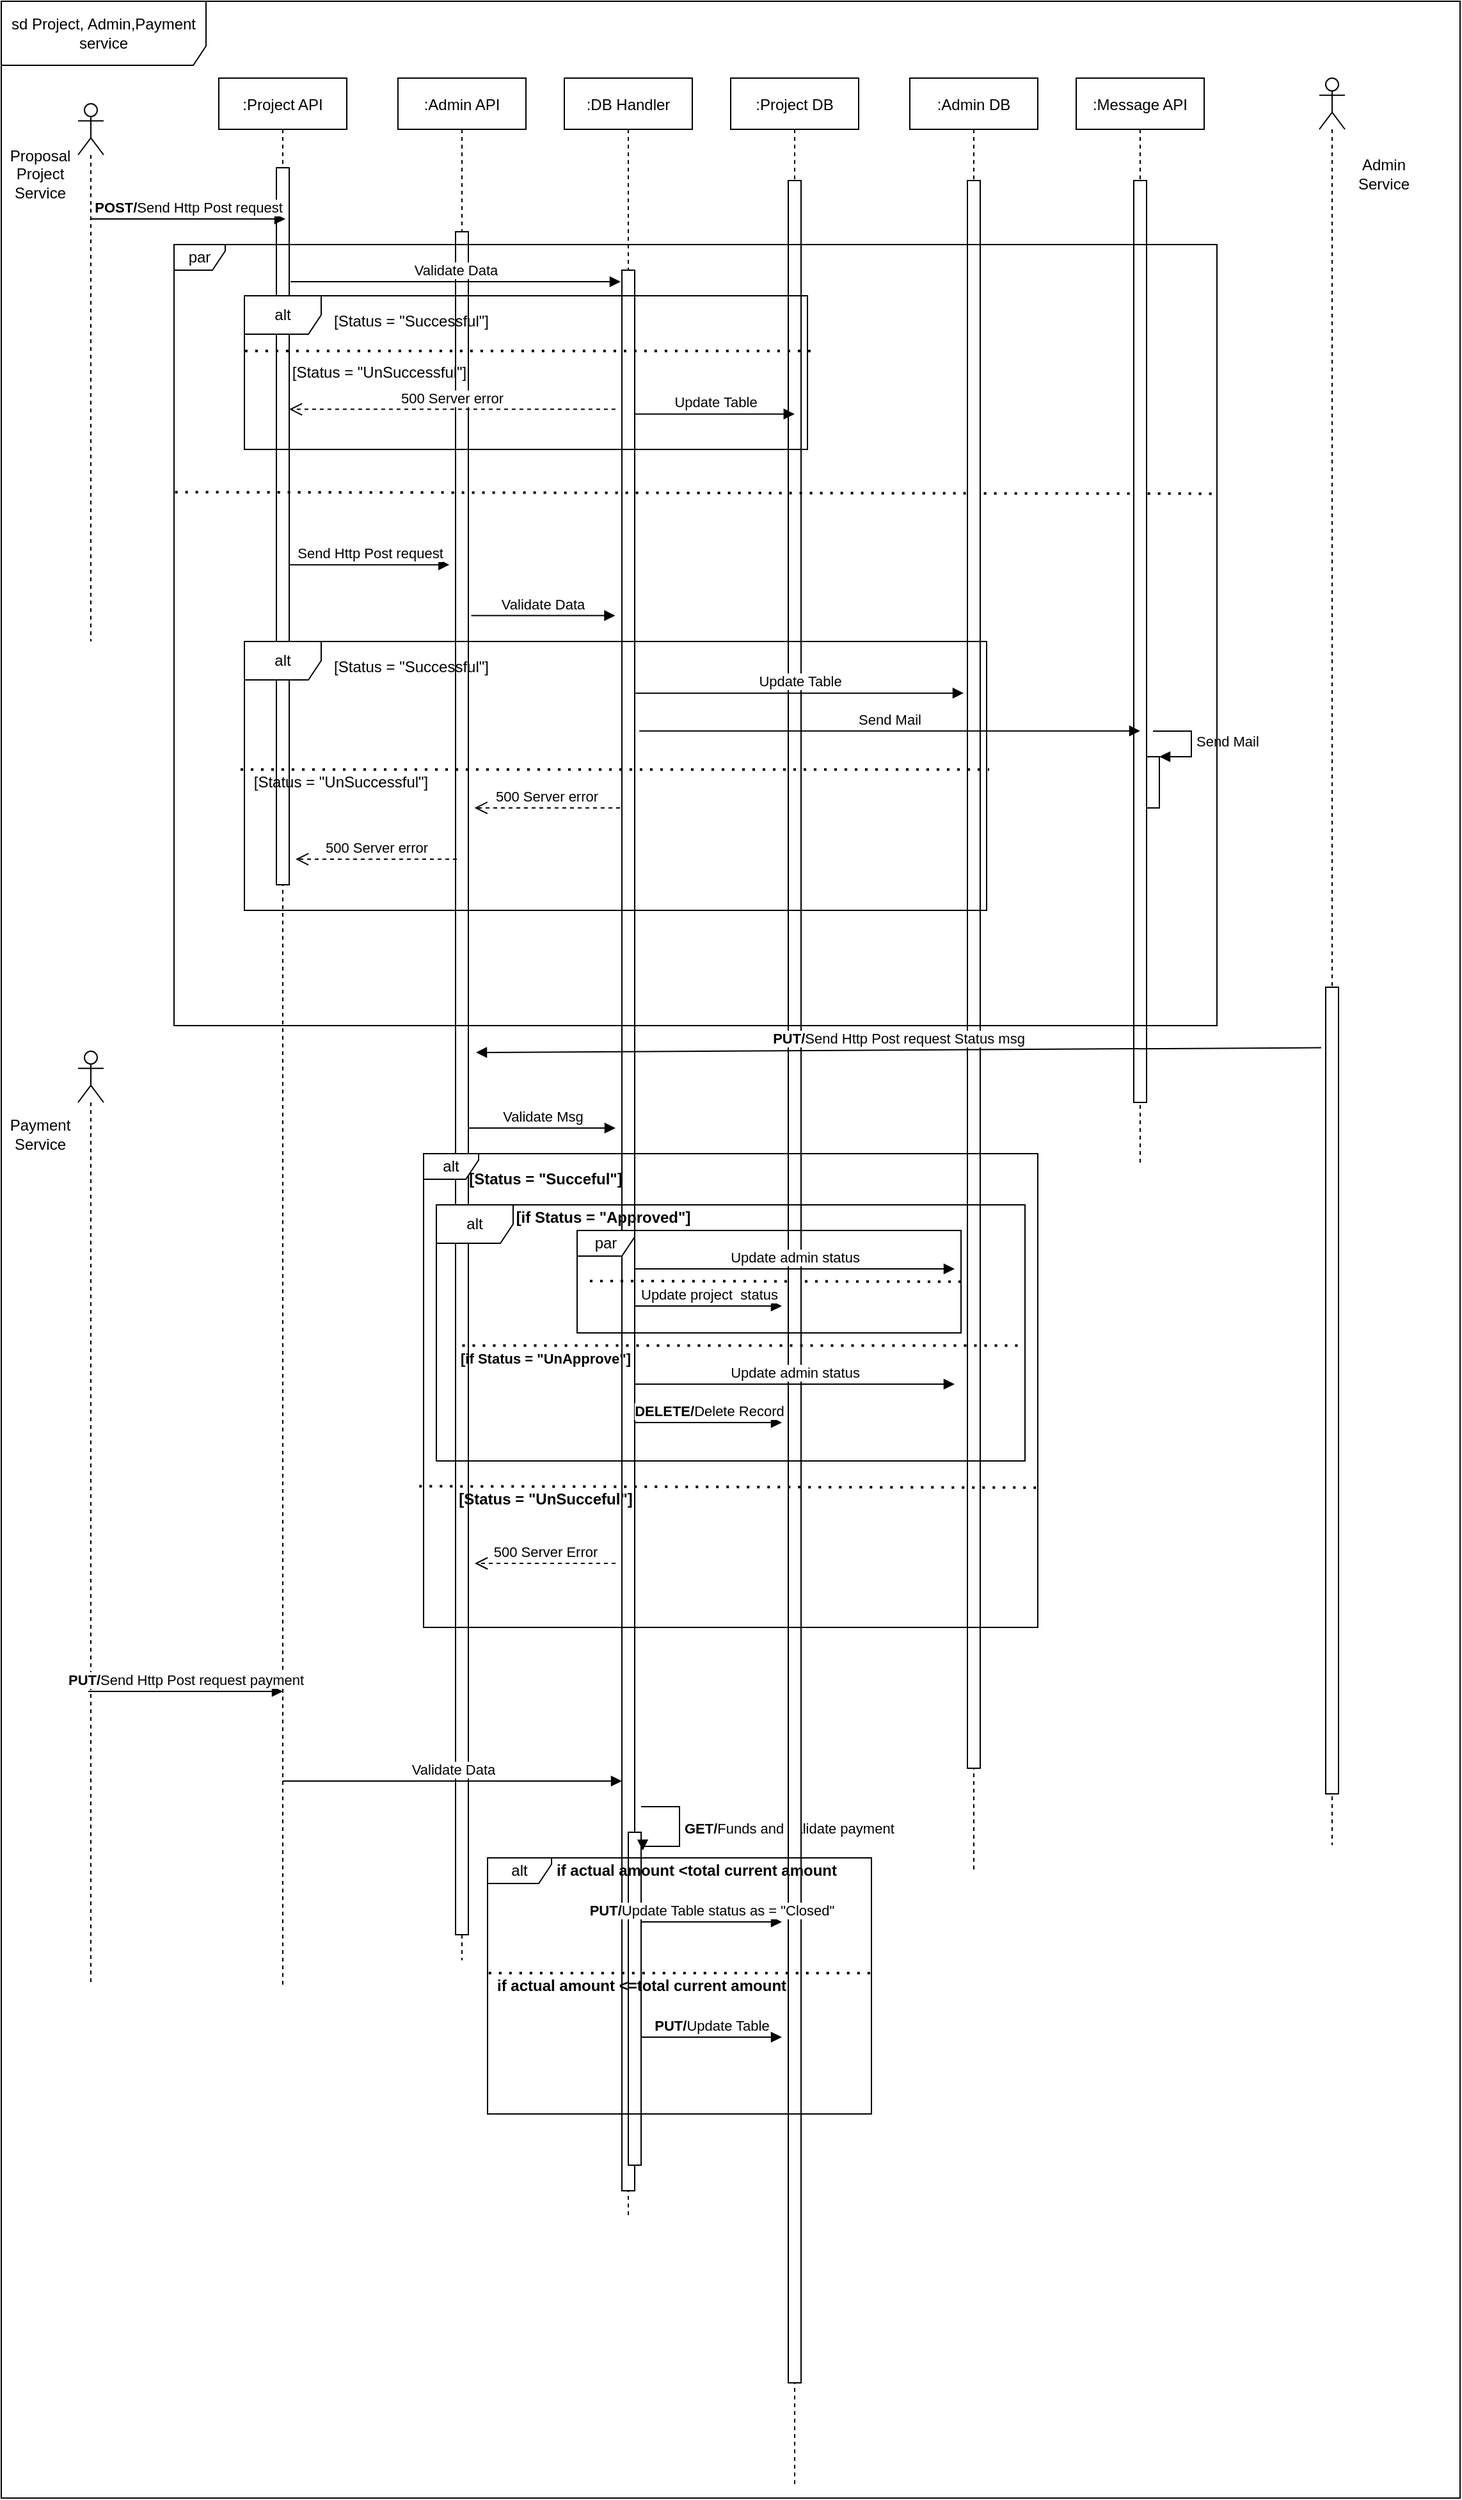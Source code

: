 <mxfile version="14.5.1" type="device"><diagram id="kgpKYQtTHZ0yAKxKKP6v" name="Page-1"><mxGraphModel dx="2500" dy="1486" grid="1" gridSize="10" guides="1" tooltips="1" connect="1" arrows="1" fold="1" page="1" pageScale="1" pageWidth="850" pageHeight="1100" math="0" shadow="0"><root><mxCell id="0"/><mxCell id="1" parent="0"/><mxCell id="rsfqKc5VKxOPhjKgk9FW-1" value="" style="shape=umlLifeline;participant=umlActor;perimeter=lifelinePerimeter;whiteSpace=wrap;html=1;container=1;collapsible=0;recursiveResize=0;verticalAlign=top;spacingTop=36;outlineConnect=0;size=40;" vertex="1" parent="1"><mxGeometry x="90" y="840" width="20" height="730" as="geometry"/></mxCell><mxCell id="rsfqKc5VKxOPhjKgk9FW-2" value="Proposal&lt;br&gt;Project&lt;br&gt;Service" style="text;html=1;align=center;verticalAlign=middle;resizable=0;points=[];autosize=1;" vertex="1" parent="1"><mxGeometry x="30" y="130" width="60" height="50" as="geometry"/></mxCell><mxCell id="3nuBFxr9cyL0pnOWT2aG-1" value=":Project API" style="shape=umlLifeline;perimeter=lifelinePerimeter;container=1;collapsible=0;recursiveResize=0;rounded=0;shadow=0;strokeWidth=1;" parent="1" vertex="1"><mxGeometry x="200" y="80" width="100" height="1490" as="geometry"/></mxCell><mxCell id="3nuBFxr9cyL0pnOWT2aG-2" value="" style="points=[];perimeter=orthogonalPerimeter;rounded=0;shadow=0;strokeWidth=1;" parent="3nuBFxr9cyL0pnOWT2aG-1" vertex="1"><mxGeometry x="45" y="70" width="10" height="560" as="geometry"/></mxCell><mxCell id="3nuBFxr9cyL0pnOWT2aG-5" value=":DB Handler" style="shape=umlLifeline;perimeter=lifelinePerimeter;container=1;collapsible=0;recursiveResize=0;rounded=0;shadow=0;strokeWidth=1;" parent="1" vertex="1"><mxGeometry x="470" y="80" width="100" height="1670" as="geometry"/></mxCell><mxCell id="3nuBFxr9cyL0pnOWT2aG-6" value="" style="points=[];perimeter=orthogonalPerimeter;rounded=0;shadow=0;strokeWidth=1;" parent="3nuBFxr9cyL0pnOWT2aG-5" vertex="1"><mxGeometry x="45" y="150" width="10" height="1500" as="geometry"/></mxCell><mxCell id="rsfqKc5VKxOPhjKgk9FW-77" value="Validate Msg" style="html=1;verticalAlign=bottom;endArrow=block;" edge="1" parent="3nuBFxr9cyL0pnOWT2aG-5"><mxGeometry width="80" relative="1" as="geometry"><mxPoint x="-75" y="820" as="sourcePoint"/><mxPoint x="40" y="820" as="targetPoint"/></mxGeometry></mxCell><mxCell id="rsfqKc5VKxOPhjKgk9FW-85" value="[Status = &quot;Succeful&quot;]" style="text;html=1;align=center;verticalAlign=middle;resizable=0;points=[];autosize=1;fontStyle=1" vertex="1" parent="3nuBFxr9cyL0pnOWT2aG-5"><mxGeometry x="-85" y="850" width="140" height="20" as="geometry"/></mxCell><mxCell id="rsfqKc5VKxOPhjKgk9FW-92" value="Update project&amp;nbsp; status" style="html=1;verticalAlign=bottom;endArrow=block;" edge="1" parent="3nuBFxr9cyL0pnOWT2aG-5"><mxGeometry width="80" relative="1" as="geometry"><mxPoint x="55" y="959" as="sourcePoint"/><mxPoint x="170" y="959" as="targetPoint"/></mxGeometry></mxCell><mxCell id="rsfqKc5VKxOPhjKgk9FW-94" value="" style="endArrow=none;dashed=1;html=1;dashPattern=1 3;strokeWidth=2;exitX=-0.007;exitY=0.702;exitDx=0;exitDy=0;exitPerimeter=0;" edge="1" parent="3nuBFxr9cyL0pnOWT2aG-5"><mxGeometry width="50" height="50" relative="1" as="geometry"><mxPoint x="20" y="939.44" as="sourcePoint"/><mxPoint x="310" y="940" as="targetPoint"/></mxGeometry></mxCell><mxCell id="rsfqKc5VKxOPhjKgk9FW-102" value="" style="html=1;points=[];perimeter=orthogonalPerimeter;" vertex="1" parent="3nuBFxr9cyL0pnOWT2aG-5"><mxGeometry x="50" y="1370" width="10" height="260" as="geometry"/></mxCell><mxCell id="rsfqKc5VKxOPhjKgk9FW-103" value="&lt;b&gt;GET/&lt;/b&gt;Funds and validate payment" style="edgeStyle=orthogonalEdgeStyle;html=1;align=left;spacingLeft=2;endArrow=block;rounded=0;entryX=1.133;entryY=0.055;entryDx=0;entryDy=0;entryPerimeter=0;" edge="1" target="rsfqKc5VKxOPhjKgk9FW-102" parent="3nuBFxr9cyL0pnOWT2aG-5"><mxGeometry relative="1" as="geometry"><mxPoint x="60" y="1350" as="sourcePoint"/><Array as="points"><mxPoint x="90" y="1350"/><mxPoint x="90" y="1381"/></Array></mxGeometry></mxCell><mxCell id="rsfqKc5VKxOPhjKgk9FW-3" value=":Project DB" style="shape=umlLifeline;perimeter=lifelinePerimeter;container=1;collapsible=0;recursiveResize=0;rounded=0;shadow=0;strokeWidth=1;" vertex="1" parent="1"><mxGeometry x="600" y="80" width="100" height="1880" as="geometry"/></mxCell><mxCell id="rsfqKc5VKxOPhjKgk9FW-4" value="" style="points=[];perimeter=orthogonalPerimeter;rounded=0;shadow=0;strokeWidth=1;" vertex="1" parent="rsfqKc5VKxOPhjKgk9FW-3"><mxGeometry x="45" y="80" width="10" height="1720" as="geometry"/></mxCell><mxCell id="rsfqKc5VKxOPhjKgk9FW-7" value=":Admin API" style="shape=umlLifeline;perimeter=lifelinePerimeter;container=1;collapsible=0;recursiveResize=0;rounded=0;shadow=0;strokeWidth=1;" vertex="1" parent="1"><mxGeometry x="340" y="80" width="100" height="1470" as="geometry"/></mxCell><mxCell id="rsfqKc5VKxOPhjKgk9FW-8" value="" style="points=[];perimeter=orthogonalPerimeter;rounded=0;shadow=0;strokeWidth=1;" vertex="1" parent="rsfqKc5VKxOPhjKgk9FW-7"><mxGeometry x="45" y="120" width="10" height="1330" as="geometry"/></mxCell><mxCell id="rsfqKc5VKxOPhjKgk9FW-45" value="Send Http Post request" style="html=1;verticalAlign=bottom;endArrow=block;entryX=0.264;entryY=0.41;entryDx=0;entryDy=0;entryPerimeter=0;" edge="1" parent="rsfqKc5VKxOPhjKgk9FW-7" target="rsfqKc5VKxOPhjKgk9FW-11"><mxGeometry width="80" relative="1" as="geometry"><mxPoint x="-85" y="380.1" as="sourcePoint"/><mxPoint x="40" y="382" as="targetPoint"/></mxGeometry></mxCell><mxCell id="rsfqKc5VKxOPhjKgk9FW-15" value="" style="endArrow=none;dashed=1;html=1;dashPattern=1 3;strokeWidth=2;entryX=1.001;entryY=0.319;entryDx=0;entryDy=0;entryPerimeter=0;exitX=0.001;exitY=0.317;exitDx=0;exitDy=0;exitPerimeter=0;" edge="1" parent="1" source="rsfqKc5VKxOPhjKgk9FW-11" target="rsfqKc5VKxOPhjKgk9FW-11"><mxGeometry width="50" height="50" relative="1" as="geometry"><mxPoint x="260" y="290" as="sourcePoint"/><mxPoint x="310" y="240" as="targetPoint"/></mxGeometry></mxCell><mxCell id="rsfqKc5VKxOPhjKgk9FW-36" value="Validate Data" style="html=1;verticalAlign=bottom;endArrow=block;" edge="1" parent="1"><mxGeometry width="80" relative="1" as="geometry"><mxPoint x="256" y="239" as="sourcePoint"/><mxPoint x="514" y="239" as="targetPoint"/><mxPoint as="offset"/></mxGeometry></mxCell><mxCell id="rsfqKc5VKxOPhjKgk9FW-37" value=":Admin DB" style="shape=umlLifeline;perimeter=lifelinePerimeter;container=1;collapsible=0;recursiveResize=0;rounded=0;shadow=0;strokeWidth=1;" vertex="1" parent="1"><mxGeometry x="740" y="80" width="100" height="1400" as="geometry"/></mxCell><mxCell id="rsfqKc5VKxOPhjKgk9FW-38" value="" style="points=[];perimeter=orthogonalPerimeter;rounded=0;shadow=0;strokeWidth=1;" vertex="1" parent="rsfqKc5VKxOPhjKgk9FW-37"><mxGeometry x="45" y="80" width="10" height="1240" as="geometry"/></mxCell><mxCell id="rsfqKc5VKxOPhjKgk9FW-41" value="500 Server error" style="html=1;verticalAlign=bottom;endArrow=open;dashed=1;endSize=8;exitX=0.659;exitY=0.739;exitDx=0;exitDy=0;exitPerimeter=0;" edge="1" parent="1" source="rsfqKc5VKxOPhjKgk9FW-60" target="3nuBFxr9cyL0pnOWT2aG-2"><mxGeometry relative="1" as="geometry"><mxPoint x="510" y="310" as="sourcePoint"/><mxPoint x="250" y="329" as="targetPoint"/></mxGeometry></mxCell><mxCell id="rsfqKc5VKxOPhjKgk9FW-42" value="Update Table" style="html=1;verticalAlign=bottom;endArrow=block;entryX=0.595;entryY=0.217;entryDx=0;entryDy=0;entryPerimeter=0;" edge="1" parent="1" source="3nuBFxr9cyL0pnOWT2aG-6" target="rsfqKc5VKxOPhjKgk9FW-11"><mxGeometry width="80" relative="1" as="geometry"><mxPoint x="530.0" y="280.29" as="sourcePoint"/><mxPoint x="788" y="280.0" as="targetPoint"/><mxPoint as="offset"/></mxGeometry></mxCell><mxCell id="rsfqKc5VKxOPhjKgk9FW-46" value="Validate Data" style="html=1;verticalAlign=bottom;endArrow=block;exitX=0.285;exitY=0.475;exitDx=0;exitDy=0;exitPerimeter=0;entryX=0.423;entryY=0.475;entryDx=0;entryDy=0;entryPerimeter=0;" edge="1" parent="1" source="rsfqKc5VKxOPhjKgk9FW-11" target="rsfqKc5VKxOPhjKgk9FW-11"><mxGeometry width="80" relative="1" as="geometry"><mxPoint x="425" y="520.29" as="sourcePoint"/><mxPoint x="516" y="502" as="targetPoint"/><mxPoint as="offset"/></mxGeometry></mxCell><mxCell id="rsfqKc5VKxOPhjKgk9FW-47" value="500 Server error" style="html=1;verticalAlign=bottom;endArrow=open;dashed=1;endSize=8;exitX=0.506;exitY=0.619;exitDx=0;exitDy=0;exitPerimeter=0;entryX=0.31;entryY=0.619;entryDx=0;entryDy=0;entryPerimeter=0;" edge="1" parent="1" source="rsfqKc5VKxOPhjKgk9FW-65" target="rsfqKc5VKxOPhjKgk9FW-65"><mxGeometry relative="1" as="geometry"><mxPoint x="510.0" y="560.9" as="sourcePoint"/><mxPoint x="400" y="623" as="targetPoint"/></mxGeometry></mxCell><mxCell id="rsfqKc5VKxOPhjKgk9FW-48" value="500 Server error" style="html=1;verticalAlign=bottom;endArrow=open;dashed=1;endSize=8;entryX=1.229;entryY=0.562;entryDx=0;entryDy=0;entryPerimeter=0;" edge="1" parent="1"><mxGeometry relative="1" as="geometry"><mxPoint x="386" y="690" as="sourcePoint"/><mxPoint x="260" y="690.04" as="targetPoint"/></mxGeometry></mxCell><mxCell id="rsfqKc5VKxOPhjKgk9FW-49" value="Update Table" style="html=1;verticalAlign=bottom;endArrow=block;entryX=0.969;entryY=0.192;entryDx=0;entryDy=0;entryPerimeter=0;exitX=0.527;exitY=0.192;exitDx=0;exitDy=0;exitPerimeter=0;" edge="1" parent="1" source="rsfqKc5VKxOPhjKgk9FW-65" target="rsfqKc5VKxOPhjKgk9FW-65"><mxGeometry width="80" relative="1" as="geometry"><mxPoint x="530" y="530" as="sourcePoint"/><mxPoint x="667.64" y="530.18" as="targetPoint"/><mxPoint as="offset"/></mxGeometry></mxCell><mxCell id="rsfqKc5VKxOPhjKgk9FW-50" value=":Message API" style="shape=umlLifeline;perimeter=lifelinePerimeter;container=1;collapsible=0;recursiveResize=0;rounded=0;shadow=0;strokeWidth=1;" vertex="1" parent="1"><mxGeometry x="870" y="80" width="100" height="850" as="geometry"/></mxCell><mxCell id="rsfqKc5VKxOPhjKgk9FW-51" value="" style="points=[];perimeter=orthogonalPerimeter;rounded=0;shadow=0;strokeWidth=1;" vertex="1" parent="rsfqKc5VKxOPhjKgk9FW-50"><mxGeometry x="45" y="80" width="10" height="720" as="geometry"/></mxCell><mxCell id="rsfqKc5VKxOPhjKgk9FW-57" value="" style="html=1;points=[];perimeter=orthogonalPerimeter;" vertex="1" parent="rsfqKc5VKxOPhjKgk9FW-50"><mxGeometry x="55" y="530" width="10" height="40" as="geometry"/></mxCell><mxCell id="rsfqKc5VKxOPhjKgk9FW-58" value="Send Mail" style="edgeStyle=orthogonalEdgeStyle;html=1;align=left;spacingLeft=2;endArrow=block;rounded=0;entryX=1;entryY=0;" edge="1" target="rsfqKc5VKxOPhjKgk9FW-57" parent="rsfqKc5VKxOPhjKgk9FW-50"><mxGeometry relative="1" as="geometry"><mxPoint x="60" y="510" as="sourcePoint"/><Array as="points"><mxPoint x="90" y="510"/></Array></mxGeometry></mxCell><mxCell id="rsfqKc5VKxOPhjKgk9FW-52" value="Send Mail" style="html=1;verticalAlign=bottom;endArrow=block;entryX=0.5;entryY=0.597;entryDx=0;entryDy=0;entryPerimeter=0;exitX=0.532;exitY=0.333;exitDx=0;exitDy=0;exitPerimeter=0;" edge="1" parent="1" source="rsfqKc5VKxOPhjKgk9FW-65" target="rsfqKc5VKxOPhjKgk9FW-51"><mxGeometry width="80" relative="1" as="geometry"><mxPoint x="521.73" y="590.71" as="sourcePoint"/><mxPoint x="778.28" y="590.0" as="targetPoint"/><mxPoint as="offset"/></mxGeometry></mxCell><mxCell id="rsfqKc5VKxOPhjKgk9FW-61" value="" style="endArrow=none;dashed=1;html=1;dashPattern=1 3;strokeWidth=2;entryX=1.006;entryY=0.359;entryDx=0;entryDy=0;entryPerimeter=0;exitX=0.001;exitY=0.359;exitDx=0;exitDy=0;exitPerimeter=0;" edge="1" parent="1" source="rsfqKc5VKxOPhjKgk9FW-60" target="rsfqKc5VKxOPhjKgk9FW-60"><mxGeometry width="50" height="50" relative="1" as="geometry"><mxPoint x="220" y="412" as="sourcePoint"/><mxPoint x="810" y="410" as="targetPoint"/></mxGeometry></mxCell><mxCell id="rsfqKc5VKxOPhjKgk9FW-62" value="[Status = &quot;Successful&quot;]" style="text;html=1;align=center;verticalAlign=middle;resizable=0;points=[];autosize=1;" vertex="1" parent="1"><mxGeometry x="280" y="260" width="140" height="20" as="geometry"/></mxCell><mxCell id="rsfqKc5VKxOPhjKgk9FW-65" value="alt" style="shape=umlFrame;whiteSpace=wrap;html=1;" vertex="1" parent="1"><mxGeometry x="220" y="520" width="580" height="210" as="geometry"/></mxCell><mxCell id="rsfqKc5VKxOPhjKgk9FW-66" value="" style="endArrow=none;dashed=1;html=1;dashPattern=1 3;strokeWidth=2;" edge="1" parent="1"><mxGeometry width="50" height="50" relative="1" as="geometry"><mxPoint x="217" y="620" as="sourcePoint"/><mxPoint x="802" y="620" as="targetPoint"/></mxGeometry></mxCell><mxCell id="rsfqKc5VKxOPhjKgk9FW-67" value="[Status = &quot;UnSuccessful&quot;]" style="text;html=1;align=center;verticalAlign=middle;resizable=0;points=[];autosize=1;" vertex="1" parent="1"><mxGeometry x="250" y="300" width="150" height="20" as="geometry"/></mxCell><mxCell id="rsfqKc5VKxOPhjKgk9FW-68" value="[Status = &quot;UnSuccessful&quot;]" style="text;html=1;align=center;verticalAlign=middle;resizable=0;points=[];autosize=1;" vertex="1" parent="1"><mxGeometry x="220" y="620" width="150" height="20" as="geometry"/></mxCell><mxCell id="rsfqKc5VKxOPhjKgk9FW-69" value="[Status = &quot;Successful&quot;]" style="text;html=1;align=center;verticalAlign=middle;resizable=0;points=[];autosize=1;" vertex="1" parent="1"><mxGeometry x="280" y="530" width="140" height="20" as="geometry"/></mxCell><mxCell id="rsfqKc5VKxOPhjKgk9FW-70" value="" style="shape=umlLifeline;participant=umlActor;perimeter=lifelinePerimeter;whiteSpace=wrap;html=1;container=1;collapsible=0;recursiveResize=0;verticalAlign=top;spacingTop=36;outlineConnect=0;size=40;" vertex="1" parent="1"><mxGeometry x="1060" y="80" width="20" height="1380" as="geometry"/></mxCell><mxCell id="rsfqKc5VKxOPhjKgk9FW-74" value="" style="html=1;points=[];perimeter=orthogonalPerimeter;" vertex="1" parent="rsfqKc5VKxOPhjKgk9FW-70"><mxGeometry x="5" y="710" width="10" height="630" as="geometry"/></mxCell><mxCell id="rsfqKc5VKxOPhjKgk9FW-72" value="Admin&lt;br&gt;Service" style="text;html=1;align=center;verticalAlign=middle;resizable=0;points=[];autosize=1;" vertex="1" parent="1"><mxGeometry x="1080" y="140" width="60" height="30" as="geometry"/></mxCell><mxCell id="rsfqKc5VKxOPhjKgk9FW-76" value="&lt;b&gt;PUT/&lt;/b&gt;Send Http Post request Status msg" style="html=1;verticalAlign=bottom;endArrow=block;exitX=-0.357;exitY=0.075;exitDx=0;exitDy=0;exitPerimeter=0;" edge="1" parent="1" source="rsfqKc5VKxOPhjKgk9FW-74"><mxGeometry width="80" relative="1" as="geometry"><mxPoint x="1031" y="869.68" as="sourcePoint"/><mxPoint x="401" y="841" as="targetPoint"/></mxGeometry></mxCell><mxCell id="rsfqKc5VKxOPhjKgk9FW-78" value="Update admin status" style="html=1;verticalAlign=bottom;endArrow=block;" edge="1" parent="1"><mxGeometry width="80" relative="1" as="geometry"><mxPoint x="525" y="1010" as="sourcePoint"/><mxPoint x="775" y="1010" as="targetPoint"/></mxGeometry></mxCell><mxCell id="rsfqKc5VKxOPhjKgk9FW-80" value="&lt;b&gt;DELETE/&lt;/b&gt;Delete Record" style="html=1;verticalAlign=bottom;endArrow=block;" edge="1" parent="1"><mxGeometry width="80" relative="1" as="geometry"><mxPoint x="525" y="1130" as="sourcePoint"/><mxPoint x="640" y="1130" as="targetPoint"/></mxGeometry></mxCell><mxCell id="rsfqKc5VKxOPhjKgk9FW-81" value="500 Server Error" style="html=1;verticalAlign=bottom;endArrow=open;dashed=1;endSize=8;" edge="1" parent="1"><mxGeometry relative="1" as="geometry"><mxPoint x="510" y="1240" as="sourcePoint"/><mxPoint x="400" y="1240" as="targetPoint"/></mxGeometry></mxCell><mxCell id="rsfqKc5VKxOPhjKgk9FW-82" value="Update admin status" style="html=1;verticalAlign=bottom;endArrow=block;" edge="1" parent="1"><mxGeometry width="80" relative="1" as="geometry"><mxPoint x="525" y="1100" as="sourcePoint"/><mxPoint x="775" y="1100" as="targetPoint"/></mxGeometry></mxCell><mxCell id="rsfqKc5VKxOPhjKgk9FW-86" value="" style="endArrow=none;dashed=1;html=1;dashPattern=1 3;strokeWidth=2;entryX=0.998;entryY=0.705;entryDx=0;entryDy=0;entryPerimeter=0;exitX=-0.007;exitY=0.702;exitDx=0;exitDy=0;exitPerimeter=0;" edge="1" parent="1" source="rsfqKc5VKxOPhjKgk9FW-83" target="rsfqKc5VKxOPhjKgk9FW-83"><mxGeometry width="50" height="50" relative="1" as="geometry"><mxPoint x="930" y="1090" as="sourcePoint"/><mxPoint x="980" y="1040" as="targetPoint"/></mxGeometry></mxCell><mxCell id="rsfqKc5VKxOPhjKgk9FW-87" value="[Status = &quot;UnSucceful&quot;]" style="text;html=1;align=center;verticalAlign=middle;resizable=0;points=[];autosize=1;fontStyle=1" vertex="1" parent="1"><mxGeometry x="380" y="1180" width="150" height="20" as="geometry"/></mxCell><mxCell id="rsfqKc5VKxOPhjKgk9FW-90" value="[if Status = &quot;Approved&quot;]" style="text;html=1;align=center;verticalAlign=middle;resizable=0;points=[];autosize=1;fontStyle=1" vertex="1" parent="1"><mxGeometry x="425" y="960" width="150" height="20" as="geometry"/></mxCell><mxCell id="rsfqKc5VKxOPhjKgk9FW-91" value="par" style="shape=umlFrame;whiteSpace=wrap;html=1;width=45;height=20;" vertex="1" parent="1"><mxGeometry x="480" y="980" width="300" height="80" as="geometry"/></mxCell><mxCell id="rsfqKc5VKxOPhjKgk9FW-95" value="" style="endArrow=none;dashed=1;html=1;dashPattern=1 3;strokeWidth=2;entryX=0.979;entryY=0.405;entryDx=0;entryDy=0;entryPerimeter=0;exitX=0.063;exitY=0.405;exitDx=0;exitDy=0;exitPerimeter=0;" edge="1" parent="1" source="rsfqKc5VKxOPhjKgk9FW-83" target="rsfqKc5VKxOPhjKgk9FW-83"><mxGeometry width="50" height="50" relative="1" as="geometry"><mxPoint x="460" y="1130" as="sourcePoint"/><mxPoint x="510" y="1080" as="targetPoint"/></mxGeometry></mxCell><mxCell id="rsfqKc5VKxOPhjKgk9FW-96" value="&lt;font style=&quot;font-size: 11px&quot;&gt;[if Status = &quot;UnApprove&quot;]&lt;/font&gt;" style="text;html=1;align=center;verticalAlign=middle;resizable=0;points=[];autosize=1;fontStyle=1" vertex="1" parent="1"><mxGeometry x="380" y="1070" width="150" height="20" as="geometry"/></mxCell><mxCell id="rsfqKc5VKxOPhjKgk9FW-97" value="" style="shape=umlLifeline;participant=umlActor;perimeter=lifelinePerimeter;whiteSpace=wrap;html=1;container=1;collapsible=0;recursiveResize=0;verticalAlign=top;spacingTop=36;outlineConnect=0;size=40;" vertex="1" parent="1"><mxGeometry x="90" y="100" width="20" height="420" as="geometry"/></mxCell><mxCell id="rsfqKc5VKxOPhjKgk9FW-98" value="&lt;b&gt;POST/&lt;/b&gt;Send Http Post request" style="html=1;verticalAlign=bottom;endArrow=block;" edge="1" parent="rsfqKc5VKxOPhjKgk9FW-97"><mxGeometry width="80" relative="1" as="geometry"><mxPoint x="10" y="90" as="sourcePoint"/><mxPoint x="162" y="90" as="targetPoint"/></mxGeometry></mxCell><mxCell id="rsfqKc5VKxOPhjKgk9FW-5" value="&lt;b&gt;PUT/&lt;/b&gt;Send Http Post request payment" style="html=1;verticalAlign=bottom;endArrow=block;" edge="1" parent="1"><mxGeometry width="80" relative="1" as="geometry"><mxPoint x="98" y="1340" as="sourcePoint"/><mxPoint x="250" y="1340" as="targetPoint"/></mxGeometry></mxCell><mxCell id="rsfqKc5VKxOPhjKgk9FW-99" value="Payment &lt;br&gt;Service" style="text;html=1;align=center;verticalAlign=middle;resizable=0;points=[];autosize=1;" vertex="1" parent="1"><mxGeometry x="30" y="890" width="60" height="30" as="geometry"/></mxCell><mxCell id="rsfqKc5VKxOPhjKgk9FW-101" value="Validate Data" style="html=1;verticalAlign=bottom;endArrow=block;" edge="1" parent="1" target="3nuBFxr9cyL0pnOWT2aG-6"><mxGeometry width="80" relative="1" as="geometry"><mxPoint x="250" y="1410" as="sourcePoint"/><mxPoint x="402" y="1410" as="targetPoint"/></mxGeometry></mxCell><mxCell id="rsfqKc5VKxOPhjKgk9FW-89" value="alt" style="shape=umlFrame;whiteSpace=wrap;html=1;" vertex="1" parent="1"><mxGeometry x="370" y="960" width="460" height="200" as="geometry"/></mxCell><mxCell id="rsfqKc5VKxOPhjKgk9FW-83" value="alt" style="shape=umlFrame;whiteSpace=wrap;html=1;width=43;height=20;" vertex="1" parent="1"><mxGeometry x="360" y="920" width="480" height="370" as="geometry"/></mxCell><mxCell id="rsfqKc5VKxOPhjKgk9FW-60" value="alt" style="shape=umlFrame;whiteSpace=wrap;html=1;" vertex="1" parent="1"><mxGeometry x="220" y="250" width="440" height="120" as="geometry"/></mxCell><mxCell id="rsfqKc5VKxOPhjKgk9FW-11" value="par" style="shape=umlFrame;whiteSpace=wrap;html=1;width=40;height=20;" vertex="1" parent="1"><mxGeometry x="165" y="210" width="815" height="610" as="geometry"/></mxCell><mxCell id="rsfqKc5VKxOPhjKgk9FW-104" value="alt" style="shape=umlFrame;whiteSpace=wrap;html=1;width=50;height=20;" vertex="1" parent="1"><mxGeometry x="410" y="1470" width="300" height="200" as="geometry"/></mxCell><mxCell id="rsfqKc5VKxOPhjKgk9FW-105" value="&lt;b&gt;if actual amount &amp;lt;total current amount&lt;/b&gt;" style="text;html=1;align=center;verticalAlign=middle;resizable=0;points=[];autosize=1;" vertex="1" parent="1"><mxGeometry x="457.5" y="1470" width="230" height="20" as="geometry"/></mxCell><mxCell id="rsfqKc5VKxOPhjKgk9FW-106" value="&lt;b&gt;PUT/&lt;/b&gt;Update Table status as = &quot;Closed&quot;" style="html=1;verticalAlign=bottom;endArrow=block;" edge="1" parent="1"><mxGeometry width="80" relative="1" as="geometry"><mxPoint x="530" y="1520" as="sourcePoint"/><mxPoint x="640" y="1520" as="targetPoint"/></mxGeometry></mxCell><mxCell id="rsfqKc5VKxOPhjKgk9FW-107" value="" style="endArrow=none;dashed=1;html=1;dashPattern=1 3;strokeWidth=2;entryX=0.997;entryY=0.45;entryDx=0;entryDy=0;entryPerimeter=0;exitX=0.003;exitY=0.45;exitDx=0;exitDy=0;exitPerimeter=0;" edge="1" parent="1" source="rsfqKc5VKxOPhjKgk9FW-104" target="rsfqKc5VKxOPhjKgk9FW-104"><mxGeometry width="50" height="50" relative="1" as="geometry"><mxPoint x="530" y="1600" as="sourcePoint"/><mxPoint x="580" y="1550" as="targetPoint"/></mxGeometry></mxCell><mxCell id="rsfqKc5VKxOPhjKgk9FW-108" value="&lt;b&gt;if actual amount &amp;lt;=total current amount&lt;/b&gt;" style="text;html=1;align=center;verticalAlign=middle;resizable=0;points=[];autosize=1;" vertex="1" parent="1"><mxGeometry x="410" y="1560" width="240" height="20" as="geometry"/></mxCell><mxCell id="rsfqKc5VKxOPhjKgk9FW-109" value="&lt;b&gt;PUT/&lt;/b&gt;Update Table" style="html=1;verticalAlign=bottom;endArrow=block;" edge="1" parent="1"><mxGeometry width="80" relative="1" as="geometry"><mxPoint x="530" y="1610" as="sourcePoint"/><mxPoint x="640" y="1610" as="targetPoint"/></mxGeometry></mxCell><mxCell id="rsfqKc5VKxOPhjKgk9FW-111" value="sd Project, Admin,Payment service" style="shape=umlFrame;whiteSpace=wrap;html=1;width=160;height=50;" vertex="1" parent="1"><mxGeometry x="30" y="20" width="1140" height="1950" as="geometry"/></mxCell></root></mxGraphModel></diagram></mxfile>